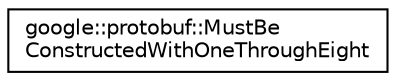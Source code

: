 digraph "类继承关系图"
{
 // LATEX_PDF_SIZE
  edge [fontname="Helvetica",fontsize="10",labelfontname="Helvetica",labelfontsize="10"];
  node [fontname="Helvetica",fontsize="10",shape=record];
  rankdir="LR";
  Node0 [label="google::protobuf::MustBe\lConstructedWithOneThroughEight",height=0.2,width=0.4,color="black", fillcolor="white", style="filled",URL="$classgoogle_1_1protobuf_1_1MustBeConstructedWithOneThroughEight.html",tooltip=" "];
}
